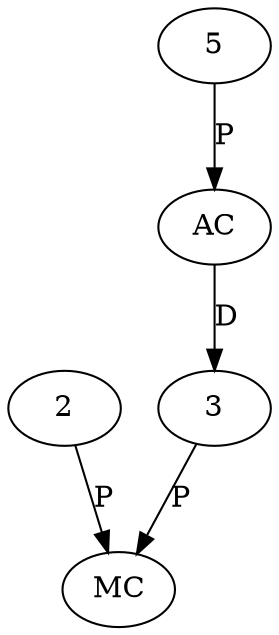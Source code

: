 digraph "AUG" {

  1 [ label="MC" s="isEquals()" t="ArrayUtils" l="932" ];
  2 [ t="String[]" n="dummy_" ];
  3 [ t="String[]" n="dummy_" ];
  4 [ label="AC" t="String" l="932" ];
  5 [ t="String" v=" " ];
  3 -> 1 [ label="P" ];
  2 -> 1 [ label="P" ];
  4 -> 3 [ label="D" ];
  5 -> 4 [ label="P" ];
}
